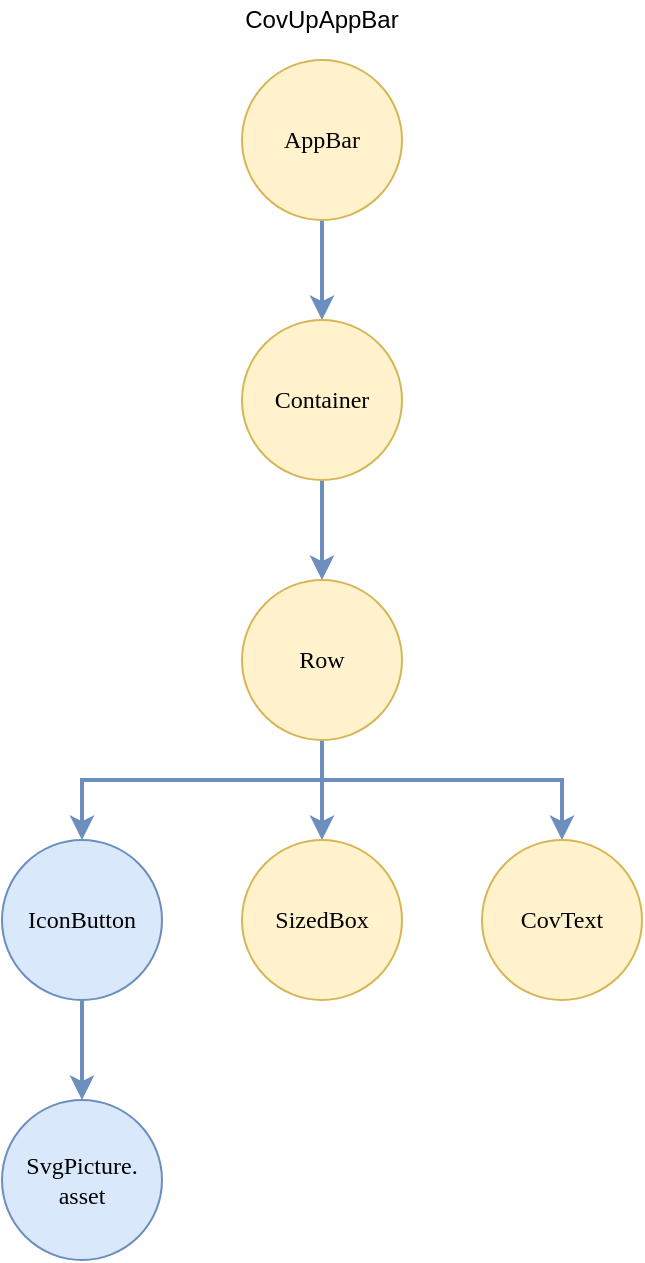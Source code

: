 <mxfile version="13.7.3" type="device"><diagram id="SWNW5ZrungyP8I3sgYke" name="Page-1"><mxGraphModel dx="1030" dy="717" grid="1" gridSize="10" guides="1" tooltips="1" connect="1" arrows="1" fold="1" page="1" pageScale="1" pageWidth="850" pageHeight="1100" math="0" shadow="0"><root><mxCell id="0"/><mxCell id="1" parent="0"/><mxCell id="4wDykvODfzzlJpskb4UL-13" style="edgeStyle=orthogonalEdgeStyle;rounded=0;orthogonalLoop=1;jettySize=auto;html=1;fillColor=#dae8fc;strokeColor=#6c8ebf;strokeWidth=2;" parent="1" source="4wDykvODfzzlJpskb4UL-4" target="4wDykvODfzzlJpskb4UL-11" edge="1"><mxGeometry relative="1" as="geometry"/></mxCell><mxCell id="4wDykvODfzzlJpskb4UL-4" value="AppBar" style="ellipse;whiteSpace=wrap;html=1;aspect=fixed;fontFamily=Verdana;fillColor=#fff2cc;strokeColor=#d6b656;" parent="1" vertex="1"><mxGeometry x="130" y="40" width="80" height="80" as="geometry"/></mxCell><mxCell id="4wDykvODfzzlJpskb4UL-28" style="edgeStyle=orthogonalEdgeStyle;rounded=0;orthogonalLoop=1;jettySize=auto;html=1;fillColor=#dae8fc;strokeColor=#6c8ebf;strokeWidth=2;" parent="1" source="4wDykvODfzzlJpskb4UL-11" target="4wDykvODfzzlJpskb4UL-27" edge="1"><mxGeometry relative="1" as="geometry"/></mxCell><mxCell id="4wDykvODfzzlJpskb4UL-11" value="Container" style="ellipse;whiteSpace=wrap;html=1;aspect=fixed;fontFamily=Verdana;fillColor=#fff2cc;strokeColor=#d6b656;" parent="1" vertex="1"><mxGeometry x="130" y="170" width="80" height="80" as="geometry"/></mxCell><mxCell id="NSqL0jG0SXRhRAaYYFmI-6" style="edgeStyle=orthogonalEdgeStyle;rounded=0;orthogonalLoop=1;jettySize=auto;html=1;strokeWidth=2;fillColor=#dae8fc;strokeColor=#6c8ebf;" edge="1" parent="1" source="4wDykvODfzzlJpskb4UL-27" target="NSqL0jG0SXRhRAaYYFmI-1"><mxGeometry relative="1" as="geometry"><Array as="points"><mxPoint x="170" y="400"/><mxPoint x="50" y="400"/></Array></mxGeometry></mxCell><mxCell id="NSqL0jG0SXRhRAaYYFmI-7" style="edgeStyle=orthogonalEdgeStyle;rounded=0;orthogonalLoop=1;jettySize=auto;html=1;strokeWidth=2;fillColor=#dae8fc;strokeColor=#6c8ebf;" edge="1" parent="1" source="4wDykvODfzzlJpskb4UL-27" target="NSqL0jG0SXRhRAaYYFmI-5"><mxGeometry relative="1" as="geometry"/></mxCell><mxCell id="NSqL0jG0SXRhRAaYYFmI-10" value="" style="edgeStyle=orthogonalEdgeStyle;rounded=0;orthogonalLoop=1;jettySize=auto;html=1;strokeWidth=2;fillColor=#dae8fc;strokeColor=#6c8ebf;" edge="1" parent="1" source="4wDykvODfzzlJpskb4UL-27" target="NSqL0jG0SXRhRAaYYFmI-9"><mxGeometry relative="1" as="geometry"><Array as="points"><mxPoint x="170" y="400"/><mxPoint x="290" y="400"/></Array></mxGeometry></mxCell><mxCell id="4wDykvODfzzlJpskb4UL-27" value="Row" style="ellipse;whiteSpace=wrap;html=1;aspect=fixed;fontFamily=Verdana;fillColor=#fff2cc;strokeColor=#d6b656;" parent="1" vertex="1"><mxGeometry x="130" y="300" width="80" height="80" as="geometry"/></mxCell><mxCell id="4wDykvODfzzlJpskb4UL-42" value="CovUpAppBar" style="text;html=1;strokeColor=none;fillColor=none;align=center;verticalAlign=middle;whiteSpace=wrap;rounded=0;" parent="1" vertex="1"><mxGeometry x="150" y="10" width="40" height="20" as="geometry"/></mxCell><mxCell id="NSqL0jG0SXRhRAaYYFmI-4" value="" style="edgeStyle=orthogonalEdgeStyle;rounded=0;orthogonalLoop=1;jettySize=auto;html=1;strokeWidth=2;fillColor=#dae8fc;strokeColor=#6c8ebf;" edge="1" parent="1" source="NSqL0jG0SXRhRAaYYFmI-1" target="NSqL0jG0SXRhRAaYYFmI-3"><mxGeometry relative="1" as="geometry"/></mxCell><mxCell id="NSqL0jG0SXRhRAaYYFmI-1" value="IconButton" style="ellipse;whiteSpace=wrap;html=1;aspect=fixed;fontFamily=Verdana;fillColor=#dae8fc;strokeColor=#6c8ebf;" vertex="1" parent="1"><mxGeometry x="10" y="430" width="80" height="80" as="geometry"/></mxCell><mxCell id="NSqL0jG0SXRhRAaYYFmI-3" value="SvgPicture.&lt;br&gt;asset" style="ellipse;whiteSpace=wrap;html=1;aspect=fixed;fontFamily=Verdana;fillColor=#dae8fc;strokeColor=#6c8ebf;" vertex="1" parent="1"><mxGeometry x="10" y="560" width="80" height="80" as="geometry"/></mxCell><mxCell id="NSqL0jG0SXRhRAaYYFmI-5" value="SizedBox" style="ellipse;whiteSpace=wrap;html=1;aspect=fixed;fontFamily=Verdana;fillColor=#fff2cc;strokeColor=#d6b656;" vertex="1" parent="1"><mxGeometry x="130" y="430" width="80" height="80" as="geometry"/></mxCell><mxCell id="NSqL0jG0SXRhRAaYYFmI-9" value="CovText" style="ellipse;whiteSpace=wrap;html=1;aspect=fixed;fontFamily=Verdana;fillColor=#fff2cc;strokeColor=#d6b656;" vertex="1" parent="1"><mxGeometry x="250" y="430" width="80" height="80" as="geometry"/></mxCell></root></mxGraphModel></diagram></mxfile>